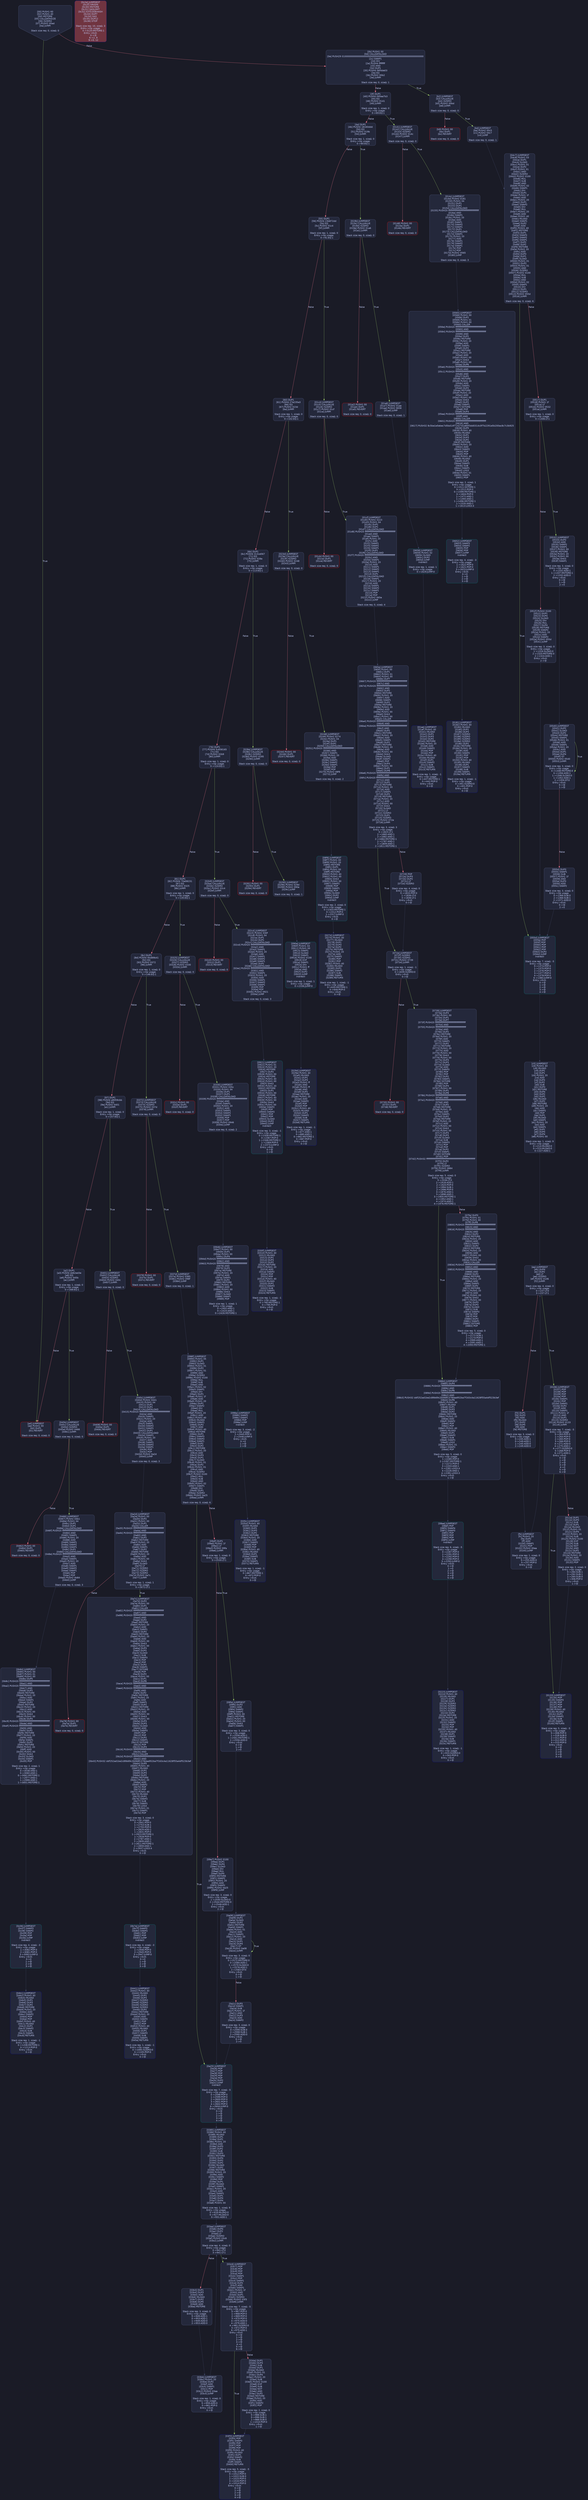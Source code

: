 digraph G {
    node [shape=box, style="filled, rounded", color="#565f89", fontcolor="#c0caf5", fontname="Helvetica", fillcolor="#24283b"];
    edge [color="#414868", fontcolor="#c0caf5", fontname="Helvetica"];
    bgcolor="#1a1b26";
    0 [ label = "[00] PUSH1 60
[02] PUSH1 40
[04] MSTORE
[05] CALLDATASIZE
[06] ISZERO
[07] PUSH2 00ad
[0a] JUMPI

Stack size req: 0, sizeΔ: 0
" shape = invhouse]
    1 [ label = "[0b] PUSH1 00
[0d] CALLDATALOAD
[0e] PUSH29 0100000000000000000000000000000000000000000000000000000000
[2c] SWAP1
[2d] DIV
[2e] PUSH4 ffffffff
[33] AND
[34] DUP1
[35] PUSH4 06fdde03
[3a] EQ
[3b] PUSH2 00b2
[3e] JUMPI

Stack size req: 0, sizeΔ: 1
"]
    2 [ label = "[3f] DUP1
[40] PUSH4 095ea7b3
[45] EQ
[46] PUSH2 0141
[49] JUMPI

Stack size req: 1, sizeΔ: 0
Entry->Op usage:
	0->69:EQ:1
"]
    3 [ label = "[4a] DUP1
[4b] PUSH4 18160ddd
[50] EQ
[51] PUSH2 019b
[54] JUMPI

Stack size req: 1, sizeΔ: 0
Entry->Op usage:
	0->80:EQ:1
"]
    4 [ label = "[55] DUP1
[56] PUSH4 23b872dd
[5b] EQ
[5c] PUSH2 01c4
[5f] JUMPI

Stack size req: 1, sizeΔ: 0
Entry->Op usage:
	0->91:EQ:1
"]
    5 [ label = "[60] DUP1
[61] PUSH4 27e235e3
[66] EQ
[67] PUSH2 023d
[6a] JUMPI

Stack size req: 1, sizeΔ: 0
Entry->Op usage:
	0->102:EQ:1
"]
    6 [ label = "[6b] DUP1
[6c] PUSH4 313ce567
[71] EQ
[72] PUSH2 028a
[75] JUMPI

Stack size req: 1, sizeΔ: 0
Entry->Op usage:
	0->113:EQ:1
"]
    7 [ label = "[76] DUP1
[77] PUSH4 5c658165
[7c] EQ
[7d] PUSH2 02b9
[80] JUMPI

Stack size req: 1, sizeΔ: 0
Entry->Op usage:
	0->124:EQ:1
"]
    8 [ label = "[81] DUP1
[82] PUSH4 70a08231
[87] EQ
[88] PUSH2 0325
[8b] JUMPI

Stack size req: 1, sizeΔ: 0
Entry->Op usage:
	0->135:EQ:1
"]
    9 [ label = "[8c] DUP1
[8d] PUSH4 95d89b41
[92] EQ
[93] PUSH2 0372
[96] JUMPI

Stack size req: 1, sizeΔ: 0
Entry->Op usage:
	0->146:EQ:1
"]
    10 [ label = "[97] DUP1
[98] PUSH4 a9059cbb
[9d] EQ
[9e] PUSH2 0401
[a1] JUMPI

Stack size req: 1, sizeΔ: 0
Entry->Op usage:
	0->157:EQ:1
"]
    11 [ label = "[a2] DUP1
[a3] PUSH4 dd62ed3e
[a8] EQ
[a9] PUSH2 045b
[ac] JUMPI

Stack size req: 1, sizeΔ: 0
Entry->Op usage:
	0->168:EQ:1
"]
    12 [ label = "[ad] JUMPDEST
[ae] PUSH1 00
[b0] DUP1
[b1] REVERT

Stack size req: 0, sizeΔ: 0
" color = "red"]
    13 [ label = "[b2] JUMPDEST
[b3] CALLVALUE
[b4] ISZERO
[b5] PUSH2 00bd
[b8] JUMPI

Stack size req: 0, sizeΔ: 0
"]
    14 [ label = "[b9] PUSH1 00
[bb] DUP1
[bc] REVERT

Stack size req: 0, sizeΔ: 0
" color = "red"]
    15 [ label = "[bd] JUMPDEST
[be] PUSH2 00c5
[c1] PUSH2 04c7
[c4] JUMP

Stack size req: 0, sizeΔ: 1
"]
    16 [ label = "[c5] JUMPDEST
[c6] PUSH1 40
[c8] MLOAD
[c9] DUP1
[ca] DUP1
[cb] PUSH1 20
[cd] ADD
[ce] DUP3
[cf] DUP2
[d0] SUB
[d1] DUP3
[d2] MSTORE
[d3] DUP4
[d4] DUP2
[d5] DUP2
[d6] MLOAD
[d7] DUP2
[d8] MSTORE
[d9] PUSH1 20
[db] ADD
[dc] SWAP2
[dd] POP
[de] DUP1
[df] MLOAD
[e0] SWAP1
[e1] PUSH1 20
[e3] ADD
[e4] SWAP1
[e5] DUP1
[e6] DUP4
[e7] DUP4
[e8] PUSH1 00

Stack size req: 1, sizeΔ: 9
Entry->Op usage:
	0->214:MLOAD:0
	0->223:MLOAD:0
	0->227:ADD:1
"]
    17 [ label = "[ea] JUMPDEST
[eb] DUP4
[ec] DUP2
[ed] LT
[ee] ISZERO
[ef] PUSH2 0106
[f2] JUMPI

Stack size req: 4, sizeΔ: 0
Entry->Op usage:
	0->237:LT:0
	3->237:LT:1
"]
    18 [ label = "[f3] DUP1
[f4] DUP3
[f5] ADD
[f6] MLOAD
[f7] DUP2
[f8] DUP5
[f9] ADD
[fa] MSTORE

Stack size req: 3, sizeΔ: 0
Entry->Op usage:
	0->245:ADD:1
	0->249:ADD:1
	1->245:ADD:0
	2->249:ADD:0
"]
    19 [ label = "[fb] JUMPDEST
[fc] PUSH1 20
[fe] DUP2
[ff] ADD
[0100] SWAP1
[0101] POP
[0102] PUSH2 00ea
[0105] JUMP

Stack size req: 1, sizeΔ: 0
Entry->Op usage:
	0->255:ADD:0
	0->257:POP:0
Entry->Exit:
	0->😵
"]
    20 [ label = "[0106] JUMPDEST
[0107] POP
[0108] POP
[0109] POP
[010a] POP
[010b] SWAP1
[010c] POP
[010d] SWAP1
[010e] DUP2
[010f] ADD
[0110] SWAP1
[0111] PUSH1 1f
[0113] AND
[0114] DUP1
[0115] ISZERO
[0116] PUSH2 0133
[0119] JUMPI

Stack size req: 7, sizeΔ: -5
Entry->Op usage:
	0->263:POP:0
	1->264:POP:0
	2->265:POP:0
	3->266:POP:0
	4->271:ADD:0
	4->275:AND:1
	4->277:ISZERO:0
	5->268:POP:0
	6->271:ADD:1
Entry->Exit:
	0->😵
	1->😵
	2->😵
	3->😵
	4->0
	5->😵
	6->😵
"]
    21 [ label = "[011a] DUP1
[011b] DUP3
[011c] SUB
[011d] DUP1
[011e] MLOAD
[011f] PUSH1 01
[0121] DUP4
[0122] PUSH1 20
[0124] SUB
[0125] PUSH2 0100
[0128] EXP
[0129] SUB
[012a] NOT
[012b] AND
[012c] DUP2
[012d] MSTORE
[012e] PUSH1 20
[0130] ADD
[0131] SWAP2
[0132] POP

Stack size req: 2, sizeΔ: 0
Entry->Op usage:
	0->284:SUB:1
	0->292:SUB:1
	1->284:SUB:0
	1->306:POP:0
Entry->Exit:
	1->😵
"]
    22 [ label = "[0133] JUMPDEST
[0134] POP
[0135] SWAP3
[0136] POP
[0137] POP
[0138] POP
[0139] PUSH1 40
[013b] MLOAD
[013c] DUP1
[013d] SWAP2
[013e] SUB
[013f] SWAP1
[0140] RETURN

Stack size req: 5, sizeΔ: -5
Entry->Op usage:
	0->308:POP:0
	1->318:SUB:0
	2->311:POP:0
	3->312:POP:0
	4->310:POP:0
Entry->Exit:
	0->😵
	1->😵
	2->😵
	3->😵
	4->😵
" color = "darkblue"]
    23 [ label = "[0141] JUMPDEST
[0142] CALLVALUE
[0143] ISZERO
[0144] PUSH2 014c
[0147] JUMPI

Stack size req: 0, sizeΔ: 0
"]
    24 [ label = "[0148] PUSH1 00
[014a] DUP1
[014b] REVERT

Stack size req: 0, sizeΔ: 0
" color = "red"]
    25 [ label = "[014c] JUMPDEST
[014d] PUSH2 0181
[0150] PUSH1 04
[0152] DUP1
[0153] DUP1
[0154] CALLDATALOAD
[0155] PUSH20 ffffffffffffffffffffffffffffffffffffffff
[016a] AND
[016b] SWAP1
[016c] PUSH1 20
[016e] ADD
[016f] SWAP1
[0170] SWAP2
[0171] SWAP1
[0172] DUP1
[0173] CALLDATALOAD
[0174] SWAP1
[0175] PUSH1 20
[0177] ADD
[0178] SWAP1
[0179] SWAP2
[017a] SWAP1
[017b] POP
[017c] POP
[017d] PUSH2 0565
[0180] JUMP

Stack size req: 0, sizeΔ: 3
"]
    26 [ label = "[0181] JUMPDEST
[0182] PUSH1 40
[0184] MLOAD
[0185] DUP1
[0186] DUP3
[0187] ISZERO
[0188] ISZERO
[0189] ISZERO
[018a] ISZERO
[018b] DUP2
[018c] MSTORE
[018d] PUSH1 20
[018f] ADD
[0190] SWAP2
[0191] POP
[0192] POP
[0193] PUSH1 40
[0195] MLOAD
[0196] DUP1
[0197] SWAP2
[0198] SUB
[0199] SWAP1
[019a] RETURN

Stack size req: 1, sizeΔ: -1
Entry->Op usage:
	0->391:ISZERO:0
	0->401:POP:0
Entry->Exit:
	0->😵
" color = "darkblue"]
    27 [ label = "[019b] JUMPDEST
[019c] CALLVALUE
[019d] ISZERO
[019e] PUSH2 01a6
[01a1] JUMPI

Stack size req: 0, sizeΔ: 0
"]
    28 [ label = "[01a2] PUSH1 00
[01a4] DUP1
[01a5] REVERT

Stack size req: 0, sizeΔ: 0
" color = "red"]
    29 [ label = "[01a6] JUMPDEST
[01a7] PUSH2 01ae
[01aa] PUSH2 0658
[01ad] JUMP

Stack size req: 0, sizeΔ: 1
"]
    30 [ label = "[01ae] JUMPDEST
[01af] PUSH1 40
[01b1] MLOAD
[01b2] DUP1
[01b3] DUP3
[01b4] DUP2
[01b5] MSTORE
[01b6] PUSH1 20
[01b8] ADD
[01b9] SWAP2
[01ba] POP
[01bb] POP
[01bc] PUSH1 40
[01be] MLOAD
[01bf] DUP1
[01c0] SWAP2
[01c1] SUB
[01c2] SWAP1
[01c3] RETURN

Stack size req: 1, sizeΔ: -1
Entry->Op usage:
	0->437:MSTORE:1
	0->442:POP:0
Entry->Exit:
	0->😵
" color = "darkblue"]
    31 [ label = "[01c4] JUMPDEST
[01c5] CALLVALUE
[01c6] ISZERO
[01c7] PUSH2 01cf
[01ca] JUMPI

Stack size req: 0, sizeΔ: 0
"]
    32 [ label = "[01cb] PUSH1 00
[01cd] DUP1
[01ce] REVERT

Stack size req: 0, sizeΔ: 0
" color = "red"]
    33 [ label = "[01cf] JUMPDEST
[01d0] PUSH2 0223
[01d3] PUSH1 04
[01d5] DUP1
[01d6] DUP1
[01d7] CALLDATALOAD
[01d8] PUSH20 ffffffffffffffffffffffffffffffffffffffff
[01ed] AND
[01ee] SWAP1
[01ef] PUSH1 20
[01f1] ADD
[01f2] SWAP1
[01f3] SWAP2
[01f4] SWAP1
[01f5] DUP1
[01f6] CALLDATALOAD
[01f7] PUSH20 ffffffffffffffffffffffffffffffffffffffff
[020c] AND
[020d] SWAP1
[020e] PUSH1 20
[0210] ADD
[0211] SWAP1
[0212] SWAP2
[0213] SWAP1
[0214] DUP1
[0215] CALLDATALOAD
[0216] SWAP1
[0217] PUSH1 20
[0219] ADD
[021a] SWAP1
[021b] SWAP2
[021c] SWAP1
[021d] POP
[021e] POP
[021f] PUSH2 065e
[0222] JUMP

Stack size req: 0, sizeΔ: 4
"]
    34 [ label = "[0223] JUMPDEST
[0224] PUSH1 40
[0226] MLOAD
[0227] DUP1
[0228] DUP3
[0229] ISZERO
[022a] ISZERO
[022b] ISZERO
[022c] ISZERO
[022d] DUP2
[022e] MSTORE
[022f] PUSH1 20
[0231] ADD
[0232] SWAP2
[0233] POP
[0234] POP
[0235] PUSH1 40
[0237] MLOAD
[0238] DUP1
[0239] SWAP2
[023a] SUB
[023b] SWAP1
[023c] RETURN

Stack size req: 1, sizeΔ: -1
Entry->Op usage:
	0->553:ISZERO:0
	0->563:POP:0
Entry->Exit:
	0->😵
" color = "darkblue"]
    35 [ label = "[023d] JUMPDEST
[023e] CALLVALUE
[023f] ISZERO
[0240] PUSH2 0248
[0243] JUMPI

Stack size req: 0, sizeΔ: 0
"]
    36 [ label = "[0244] PUSH1 00
[0246] DUP1
[0247] REVERT

Stack size req: 0, sizeΔ: 0
" color = "red"]
    37 [ label = "[0248] JUMPDEST
[0249] PUSH2 0274
[024c] PUSH1 04
[024e] DUP1
[024f] DUP1
[0250] CALLDATALOAD
[0251] PUSH20 ffffffffffffffffffffffffffffffffffffffff
[0266] AND
[0267] SWAP1
[0268] PUSH1 20
[026a] ADD
[026b] SWAP1
[026c] SWAP2
[026d] SWAP1
[026e] POP
[026f] POP
[0270] PUSH2 08f6
[0273] JUMP

Stack size req: 0, sizeΔ: 2
"]
    38 [ label = "[0274] JUMPDEST
[0275] PUSH1 40
[0277] MLOAD
[0278] DUP1
[0279] DUP3
[027a] DUP2
[027b] MSTORE
[027c] PUSH1 20
[027e] ADD
[027f] SWAP2
[0280] POP
[0281] POP
[0282] PUSH1 40
[0284] MLOAD
[0285] DUP1
[0286] SWAP2
[0287] SUB
[0288] SWAP1
[0289] RETURN

Stack size req: 1, sizeΔ: -1
Entry->Op usage:
	0->635:MSTORE:1
	0->640:POP:0
Entry->Exit:
	0->😵
" color = "darkblue"]
    39 [ label = "[028a] JUMPDEST
[028b] CALLVALUE
[028c] ISZERO
[028d] PUSH2 0295
[0290] JUMPI

Stack size req: 0, sizeΔ: 0
"]
    40 [ label = "[0291] PUSH1 00
[0293] DUP1
[0294] REVERT

Stack size req: 0, sizeΔ: 0
" color = "red"]
    41 [ label = "[0295] JUMPDEST
[0296] PUSH2 029d
[0299] PUSH2 090e
[029c] JUMP

Stack size req: 0, sizeΔ: 1
"]
    42 [ label = "[029d] JUMPDEST
[029e] PUSH1 40
[02a0] MLOAD
[02a1] DUP1
[02a2] DUP3
[02a3] PUSH1 ff
[02a5] AND
[02a6] PUSH1 ff
[02a8] AND
[02a9] DUP2
[02aa] MSTORE
[02ab] PUSH1 20
[02ad] ADD
[02ae] SWAP2
[02af] POP
[02b0] POP
[02b1] PUSH1 40
[02b3] MLOAD
[02b4] DUP1
[02b5] SWAP2
[02b6] SUB
[02b7] SWAP1
[02b8] RETURN

Stack size req: 1, sizeΔ: -1
Entry->Op usage:
	0->677:AND:1
	0->680:AND:1
	0->682:MSTORE:1
	0->687:POP:0
Entry->Exit:
	0->😵
" color = "darkblue"]
    43 [ label = "[02b9] JUMPDEST
[02ba] CALLVALUE
[02bb] ISZERO
[02bc] PUSH2 02c4
[02bf] JUMPI

Stack size req: 0, sizeΔ: 0
"]
    44 [ label = "[02c0] PUSH1 00
[02c2] DUP1
[02c3] REVERT

Stack size req: 0, sizeΔ: 0
" color = "red"]
    45 [ label = "[02c4] JUMPDEST
[02c5] PUSH2 030f
[02c8] PUSH1 04
[02ca] DUP1
[02cb] DUP1
[02cc] CALLDATALOAD
[02cd] PUSH20 ffffffffffffffffffffffffffffffffffffffff
[02e2] AND
[02e3] SWAP1
[02e4] PUSH1 20
[02e6] ADD
[02e7] SWAP1
[02e8] SWAP2
[02e9] SWAP1
[02ea] DUP1
[02eb] CALLDATALOAD
[02ec] PUSH20 ffffffffffffffffffffffffffffffffffffffff
[0301] AND
[0302] SWAP1
[0303] PUSH1 20
[0305] ADD
[0306] SWAP1
[0307] SWAP2
[0308] SWAP1
[0309] POP
[030a] POP
[030b] PUSH2 0921
[030e] JUMP

Stack size req: 0, sizeΔ: 3
"]
    46 [ label = "[030f] JUMPDEST
[0310] PUSH1 40
[0312] MLOAD
[0313] DUP1
[0314] DUP3
[0315] DUP2
[0316] MSTORE
[0317] PUSH1 20
[0319] ADD
[031a] SWAP2
[031b] POP
[031c] POP
[031d] PUSH1 40
[031f] MLOAD
[0320] DUP1
[0321] SWAP2
[0322] SUB
[0323] SWAP1
[0324] RETURN

Stack size req: 1, sizeΔ: -1
Entry->Op usage:
	0->790:MSTORE:1
	0->795:POP:0
Entry->Exit:
	0->😵
" color = "darkblue"]
    47 [ label = "[0325] JUMPDEST
[0326] CALLVALUE
[0327] ISZERO
[0328] PUSH2 0330
[032b] JUMPI

Stack size req: 0, sizeΔ: 0
"]
    48 [ label = "[032c] PUSH1 00
[032e] DUP1
[032f] REVERT

Stack size req: 0, sizeΔ: 0
" color = "red"]
    49 [ label = "[0330] JUMPDEST
[0331] PUSH2 035c
[0334] PUSH1 04
[0336] DUP1
[0337] DUP1
[0338] CALLDATALOAD
[0339] PUSH20 ffffffffffffffffffffffffffffffffffffffff
[034e] AND
[034f] SWAP1
[0350] PUSH1 20
[0352] ADD
[0353] SWAP1
[0354] SWAP2
[0355] SWAP1
[0356] POP
[0357] POP
[0358] PUSH2 0946
[035b] JUMP

Stack size req: 0, sizeΔ: 2
"]
    50 [ label = "[035c] JUMPDEST
[035d] PUSH1 40
[035f] MLOAD
[0360] DUP1
[0361] DUP3
[0362] DUP2
[0363] MSTORE
[0364] PUSH1 20
[0366] ADD
[0367] SWAP2
[0368] POP
[0369] POP
[036a] PUSH1 40
[036c] MLOAD
[036d] DUP1
[036e] SWAP2
[036f] SUB
[0370] SWAP1
[0371] RETURN

Stack size req: 1, sizeΔ: -1
Entry->Op usage:
	0->867:MSTORE:1
	0->872:POP:0
Entry->Exit:
	0->😵
" color = "darkblue"]
    51 [ label = "[0372] JUMPDEST
[0373] CALLVALUE
[0374] ISZERO
[0375] PUSH2 037d
[0378] JUMPI

Stack size req: 0, sizeΔ: 0
"]
    52 [ label = "[0379] PUSH1 00
[037b] DUP1
[037c] REVERT

Stack size req: 0, sizeΔ: 0
" color = "red"]
    53 [ label = "[037d] JUMPDEST
[037e] PUSH2 0385
[0381] PUSH2 098f
[0384] JUMP

Stack size req: 0, sizeΔ: 1
"]
    54 [ label = "[0385] JUMPDEST
[0386] PUSH1 40
[0388] MLOAD
[0389] DUP1
[038a] DUP1
[038b] PUSH1 20
[038d] ADD
[038e] DUP3
[038f] DUP2
[0390] SUB
[0391] DUP3
[0392] MSTORE
[0393] DUP4
[0394] DUP2
[0395] DUP2
[0396] MLOAD
[0397] DUP2
[0398] MSTORE
[0399] PUSH1 20
[039b] ADD
[039c] SWAP2
[039d] POP
[039e] DUP1
[039f] MLOAD
[03a0] SWAP1
[03a1] PUSH1 20
[03a3] ADD
[03a4] SWAP1
[03a5] DUP1
[03a6] DUP4
[03a7] DUP4
[03a8] PUSH1 00

Stack size req: 1, sizeΔ: 9
Entry->Op usage:
	0->918:MLOAD:0
	0->927:MLOAD:0
	0->931:ADD:1
"]
    55 [ label = "[03aa] JUMPDEST
[03ab] DUP4
[03ac] DUP2
[03ad] LT
[03ae] ISZERO
[03af] PUSH2 03c6
[03b2] JUMPI

Stack size req: 4, sizeΔ: 0
Entry->Op usage:
	0->941:LT:0
	3->941:LT:1
"]
    56 [ label = "[03b3] DUP1
[03b4] DUP3
[03b5] ADD
[03b6] MLOAD
[03b7] DUP2
[03b8] DUP5
[03b9] ADD
[03ba] MSTORE

Stack size req: 3, sizeΔ: 0
Entry->Op usage:
	0->949:ADD:1
	0->953:ADD:1
	1->949:ADD:0
	2->953:ADD:0
"]
    57 [ label = "[03bb] JUMPDEST
[03bc] PUSH1 20
[03be] DUP2
[03bf] ADD
[03c0] SWAP1
[03c1] POP
[03c2] PUSH2 03aa
[03c5] JUMP

Stack size req: 1, sizeΔ: 0
Entry->Op usage:
	0->959:ADD:0
	0->961:POP:0
Entry->Exit:
	0->😵
"]
    58 [ label = "[03c6] JUMPDEST
[03c7] POP
[03c8] POP
[03c9] POP
[03ca] POP
[03cb] SWAP1
[03cc] POP
[03cd] SWAP1
[03ce] DUP2
[03cf] ADD
[03d0] SWAP1
[03d1] PUSH1 1f
[03d3] AND
[03d4] DUP1
[03d5] ISZERO
[03d6] PUSH2 03f3
[03d9] JUMPI

Stack size req: 7, sizeΔ: -5
Entry->Op usage:
	0->967:POP:0
	1->968:POP:0
	2->969:POP:0
	3->970:POP:0
	4->975:ADD:0
	4->979:AND:1
	4->981:ISZERO:0
	5->972:POP:0
	6->975:ADD:1
Entry->Exit:
	0->😵
	1->😵
	2->😵
	3->😵
	4->0
	5->😵
	6->😵
"]
    59 [ label = "[03da] DUP1
[03db] DUP3
[03dc] SUB
[03dd] DUP1
[03de] MLOAD
[03df] PUSH1 01
[03e1] DUP4
[03e2] PUSH1 20
[03e4] SUB
[03e5] PUSH2 0100
[03e8] EXP
[03e9] SUB
[03ea] NOT
[03eb] AND
[03ec] DUP2
[03ed] MSTORE
[03ee] PUSH1 20
[03f0] ADD
[03f1] SWAP2
[03f2] POP

Stack size req: 2, sizeΔ: 0
Entry->Op usage:
	0->988:SUB:1
	0->996:SUB:1
	1->988:SUB:0
	1->1010:POP:0
Entry->Exit:
	1->😵
"]
    60 [ label = "[03f3] JUMPDEST
[03f4] POP
[03f5] SWAP3
[03f6] POP
[03f7] POP
[03f8] POP
[03f9] PUSH1 40
[03fb] MLOAD
[03fc] DUP1
[03fd] SWAP2
[03fe] SUB
[03ff] SWAP1
[0400] RETURN

Stack size req: 5, sizeΔ: -5
Entry->Op usage:
	0->1012:POP:0
	1->1022:SUB:0
	2->1015:POP:0
	3->1016:POP:0
	4->1014:POP:0
Entry->Exit:
	0->😵
	1->😵
	2->😵
	3->😵
	4->😵
" color = "darkblue"]
    61 [ label = "[0401] JUMPDEST
[0402] CALLVALUE
[0403] ISZERO
[0404] PUSH2 040c
[0407] JUMPI

Stack size req: 0, sizeΔ: 0
"]
    62 [ label = "[0408] PUSH1 00
[040a] DUP1
[040b] REVERT

Stack size req: 0, sizeΔ: 0
" color = "red"]
    63 [ label = "[040c] JUMPDEST
[040d] PUSH2 0441
[0410] PUSH1 04
[0412] DUP1
[0413] DUP1
[0414] CALLDATALOAD
[0415] PUSH20 ffffffffffffffffffffffffffffffffffffffff
[042a] AND
[042b] SWAP1
[042c] PUSH1 20
[042e] ADD
[042f] SWAP1
[0430] SWAP2
[0431] SWAP1
[0432] DUP1
[0433] CALLDATALOAD
[0434] SWAP1
[0435] PUSH1 20
[0437] ADD
[0438] SWAP1
[0439] SWAP2
[043a] SWAP1
[043b] POP
[043c] POP
[043d] PUSH2 0a2d
[0440] JUMP

Stack size req: 0, sizeΔ: 3
"]
    64 [ label = "[0441] JUMPDEST
[0442] PUSH1 40
[0444] MLOAD
[0445] DUP1
[0446] DUP3
[0447] ISZERO
[0448] ISZERO
[0449] ISZERO
[044a] ISZERO
[044b] DUP2
[044c] MSTORE
[044d] PUSH1 20
[044f] ADD
[0450] SWAP2
[0451] POP
[0452] POP
[0453] PUSH1 40
[0455] MLOAD
[0456] DUP1
[0457] SWAP2
[0458] SUB
[0459] SWAP1
[045a] RETURN

Stack size req: 1, sizeΔ: -1
Entry->Op usage:
	0->1095:ISZERO:0
	0->1105:POP:0
Entry->Exit:
	0->😵
" color = "darkblue"]
    65 [ label = "[045b] JUMPDEST
[045c] CALLVALUE
[045d] ISZERO
[045e] PUSH2 0466
[0461] JUMPI

Stack size req: 0, sizeΔ: 0
"]
    66 [ label = "[0462] PUSH1 00
[0464] DUP1
[0465] REVERT

Stack size req: 0, sizeΔ: 0
" color = "red"]
    67 [ label = "[0466] JUMPDEST
[0467] PUSH2 04b1
[046a] PUSH1 04
[046c] DUP1
[046d] DUP1
[046e] CALLDATALOAD
[046f] PUSH20 ffffffffffffffffffffffffffffffffffffffff
[0484] AND
[0485] SWAP1
[0486] PUSH1 20
[0488] ADD
[0489] SWAP1
[048a] SWAP2
[048b] SWAP1
[048c] DUP1
[048d] CALLDATALOAD
[048e] PUSH20 ffffffffffffffffffffffffffffffffffffffff
[04a3] AND
[04a4] SWAP1
[04a5] PUSH1 20
[04a7] ADD
[04a8] SWAP1
[04a9] SWAP2
[04aa] SWAP1
[04ab] POP
[04ac] POP
[04ad] PUSH2 0b84
[04b0] JUMP

Stack size req: 0, sizeΔ: 3
"]
    68 [ label = "[04b1] JUMPDEST
[04b2] PUSH1 40
[04b4] MLOAD
[04b5] DUP1
[04b6] DUP3
[04b7] DUP2
[04b8] MSTORE
[04b9] PUSH1 20
[04bb] ADD
[04bc] SWAP2
[04bd] POP
[04be] POP
[04bf] PUSH1 40
[04c1] MLOAD
[04c2] DUP1
[04c3] SWAP2
[04c4] SUB
[04c5] SWAP1
[04c6] RETURN

Stack size req: 1, sizeΔ: -1
Entry->Op usage:
	0->1208:MSTORE:1
	0->1213:POP:0
Entry->Exit:
	0->😵
" color = "darkblue"]
    69 [ label = "[04c7] JUMPDEST
[04c8] PUSH1 03
[04ca] DUP1
[04cb] SLOAD
[04cc] PUSH1 01
[04ce] DUP2
[04cf] PUSH1 01
[04d1] AND
[04d2] ISZERO
[04d3] PUSH2 0100
[04d6] MUL
[04d7] SUB
[04d8] AND
[04d9] PUSH1 02
[04db] SWAP1
[04dc] DIV
[04dd] DUP1
[04de] PUSH1 1f
[04e0] ADD
[04e1] PUSH1 20
[04e3] DUP1
[04e4] SWAP2
[04e5] DIV
[04e6] MUL
[04e7] PUSH1 20
[04e9] ADD
[04ea] PUSH1 40
[04ec] MLOAD
[04ed] SWAP1
[04ee] DUP2
[04ef] ADD
[04f0] PUSH1 40
[04f2] MSTORE
[04f3] DUP1
[04f4] SWAP3
[04f5] SWAP2
[04f6] SWAP1
[04f7] DUP2
[04f8] DUP2
[04f9] MSTORE
[04fa] PUSH1 20
[04fc] ADD
[04fd] DUP3
[04fe] DUP1
[04ff] SLOAD
[0500] PUSH1 01
[0502] DUP2
[0503] PUSH1 01
[0505] AND
[0506] ISZERO
[0507] PUSH2 0100
[050a] MUL
[050b] SUB
[050c] AND
[050d] PUSH1 02
[050f] SWAP1
[0510] DIV
[0511] DUP1
[0512] ISZERO
[0513] PUSH2 055d
[0516] JUMPI

Stack size req: 0, sizeΔ: 6
"]
    70 [ label = "[0517] DUP1
[0518] PUSH1 1f
[051a] LT
[051b] PUSH2 0532
[051e] JUMPI

Stack size req: 1, sizeΔ: 0
Entry->Op usage:
	0->1306:LT:1
"]
    71 [ label = "[051f] PUSH2 0100
[0522] DUP1
[0523] DUP4
[0524] SLOAD
[0525] DIV
[0526] MUL
[0527] DUP4
[0528] MSTORE
[0529] SWAP2
[052a] PUSH1 20
[052c] ADD
[052d] SWAP2
[052e] PUSH2 055d
[0531] JUMP

Stack size req: 3, sizeΔ: 0
Entry->Op usage:
	1->1316:SLOAD:0
	2->1320:MSTORE:0
	2->1324:ADD:1
Entry->Exit:
	2->😵
"]
    72 [ label = "[0532] JUMPDEST
[0533] DUP3
[0534] ADD
[0535] SWAP2
[0536] SWAP1
[0537] PUSH1 00
[0539] MSTORE
[053a] PUSH1 20
[053c] PUSH1 00
[053e] SHA3
[053f] SWAP1

Stack size req: 3, sizeΔ: 0
Entry->Op usage:
	0->1332:ADD:1
	1->1337:MSTORE:1
	2->1332:ADD:0
Entry->Exit:
	0->😵
	1->😵
	2->0
"]
    73 [ label = "[0540] JUMPDEST
[0541] DUP2
[0542] SLOAD
[0543] DUP2
[0544] MSTORE
[0545] SWAP1
[0546] PUSH1 01
[0548] ADD
[0549] SWAP1
[054a] PUSH1 20
[054c] ADD
[054d] DUP1
[054e] DUP4
[054f] GT
[0550] PUSH2 0540
[0553] JUMPI

Stack size req: 3, sizeΔ: 0
Entry->Op usage:
	0->1348:MSTORE:0
	0->1356:ADD:1
	1->1346:SLOAD:0
	1->1352:ADD:1
	2->1359:GT:0
Entry->Exit:
	0->😵
	1->😵
"]
    74 [ label = "[0554] DUP3
[0555] SWAP1
[0556] SUB
[0557] PUSH1 1f
[0559] AND
[055a] DUP3
[055b] ADD
[055c] SWAP2

Stack size req: 3, sizeΔ: 0
Entry->Op usage:
	0->1366:SUB:0
	2->1366:SUB:1
	2->1371:ADD:0
Entry->Exit:
	0->😵
	2->0
"]
    75 [ label = "[055d] JUMPDEST
[055e] POP
[055f] POP
[0560] POP
[0561] POP
[0562] POP
[0563] DUP2
[0564] JUMP
Indirect!

Stack size req: 7, sizeΔ: -5
Entry->Op usage:
	0->1374:POP:0
	1->1375:POP:0
	2->1376:POP:0
	3->1377:POP:0
	4->1378:POP:0
	6->1380:JUMP:0
Entry->Exit:
	0->😵
	1->😵
	2->😵
	3->😵
	4->😵
" color = "teal"]
    76 [ label = "[0565] JUMPDEST
[0566] PUSH1 00
[0568] DUP2
[0569] PUSH1 01
[056b] PUSH1 00
[056d] CALLER
[056e] PUSH20 ffffffffffffffffffffffffffffffffffffffff
[0583] AND
[0584] PUSH20 ffffffffffffffffffffffffffffffffffffffff
[0599] AND
[059a] DUP2
[059b] MSTORE
[059c] PUSH1 20
[059e] ADD
[059f] SWAP1
[05a0] DUP2
[05a1] MSTORE
[05a2] PUSH1 20
[05a4] ADD
[05a5] PUSH1 00
[05a7] SHA3
[05a8] PUSH1 00
[05aa] DUP6
[05ab] PUSH20 ffffffffffffffffffffffffffffffffffffffff
[05c0] AND
[05c1] PUSH20 ffffffffffffffffffffffffffffffffffffffff
[05d6] AND
[05d7] DUP2
[05d8] MSTORE
[05d9] PUSH1 20
[05db] ADD
[05dc] SWAP1
[05dd] DUP2
[05de] MSTORE
[05df] PUSH1 20
[05e1] ADD
[05e2] PUSH1 00
[05e4] SHA3
[05e5] DUP2
[05e6] SWAP1
[05e7] SSTORE
[05e8] POP
[05e9] DUP3
[05ea] PUSH20 ffffffffffffffffffffffffffffffffffffffff
[05ff] AND
[0600] CALLER
[0601] PUSH20 ffffffffffffffffffffffffffffffffffffffff
[0616] AND
[0617] PUSH32 8c5be1e5ebec7d5bd14f71427d1e84f3dd0314c0f7b2291e5b200ac8c7c3b925
[0638] DUP5
[0639] PUSH1 40
[063b] MLOAD
[063c] DUP1
[063d] DUP3
[063e] DUP2
[063f] MSTORE
[0640] PUSH1 20
[0642] ADD
[0643] SWAP2
[0644] POP
[0645] POP
[0646] PUSH1 40
[0648] MLOAD
[0649] DUP1
[064a] SWAP2
[064b] SUB
[064c] SWAP1
[064d] LOG3
[064e] PUSH1 01
[0650] SWAP1
[0651] POP

Stack size req: 2, sizeΔ: 1
Entry->Op usage:
	0->1511:SSTORE:1
	0->1512:POP:0
	0->1599:MSTORE:1
	0->1604:POP:0
	1->1472:AND:1
	1->1494:AND:1
	1->1496:MSTORE:1
	1->1535:AND:1
	1->1613:LOG3:4
"]
    77 [ label = "[0652] JUMPDEST
[0653] SWAP3
[0654] SWAP2
[0655] POP
[0656] POP
[0657] JUMP
Indirect!

Stack size req: 4, sizeΔ: -3
Entry->Op usage:
	1->1622:POP:0
	2->1621:POP:0
	3->1623:JUMP:0
Entry->Exit:
	0->0
	1->😵
	2->😵
	3->😵
" color = "teal"]
    78 [ label = "[0658] JUMPDEST
[0659] PUSH1 02
[065b] SLOAD
[065c] DUP2
[065d] JUMP
Indirect!

Stack size req: 1, sizeΔ: 1
Entry->Op usage:
	0->1629:JUMP:0
" color = "teal"]
    79 [ label = "[065e] JUMPDEST
[065f] PUSH1 00
[0661] DUP1
[0662] PUSH1 01
[0664] PUSH1 00
[0666] DUP7
[0667] PUSH20 ffffffffffffffffffffffffffffffffffffffff
[067c] AND
[067d] PUSH20 ffffffffffffffffffffffffffffffffffffffff
[0692] AND
[0693] DUP2
[0694] MSTORE
[0695] PUSH1 20
[0697] ADD
[0698] SWAP1
[0699] DUP2
[069a] MSTORE
[069b] PUSH1 20
[069d] ADD
[069e] PUSH1 00
[06a0] SHA3
[06a1] PUSH1 00
[06a3] CALLER
[06a4] PUSH20 ffffffffffffffffffffffffffffffffffffffff
[06b9] AND
[06ba] PUSH20 ffffffffffffffffffffffffffffffffffffffff
[06cf] AND
[06d0] DUP2
[06d1] MSTORE
[06d2] PUSH1 20
[06d4] ADD
[06d5] SWAP1
[06d6] DUP2
[06d7] MSTORE
[06d8] PUSH1 20
[06da] ADD
[06db] PUSH1 00
[06dd] SHA3
[06de] SLOAD
[06df] SWAP1
[06e0] POP
[06e1] DUP3
[06e2] PUSH1 00
[06e4] DUP1
[06e5] DUP8
[06e6] PUSH20 ffffffffffffffffffffffffffffffffffffffff
[06fb] AND
[06fc] PUSH20 ffffffffffffffffffffffffffffffffffffffff
[0711] AND
[0712] DUP2
[0713] MSTORE
[0714] PUSH1 20
[0716] ADD
[0717] SWAP1
[0718] DUP2
[0719] MSTORE
[071a] PUSH1 20
[071c] ADD
[071d] PUSH1 00
[071f] SHA3
[0720] SLOAD
[0721] LT
[0722] ISZERO
[0723] DUP1
[0724] ISZERO
[0725] PUSH2 072e
[0728] JUMPI

Stack size req: 3, sizeΔ: 3
Entry->Op usage:
	0->1825:LT:1
	2->1660:AND:1
	2->1682:AND:1
	2->1684:MSTORE:1
	2->1787:AND:1
	2->1809:AND:1
	2->1811:MSTORE:1
"]
    80 [ label = "[0729] POP
[072a] DUP3
[072b] DUP2
[072c] LT
[072d] ISZERO

Stack size req: 4, sizeΔ: 0
Entry->Op usage:
	0->1833:POP:0
	1->1836:LT:0
	3->1836:LT:1
Entry->Exit:
	0->😵
"]
    81 [ label = "[072e] JUMPDEST
[072f] ISZERO
[0730] ISZERO
[0731] PUSH2 0739
[0734] JUMPI

Stack size req: 1, sizeΔ: -1
Entry->Op usage:
	0->1839:ISZERO:0
Entry->Exit:
	0->😵
"]
    82 [ label = "[0735] PUSH1 00
[0737] DUP1
[0738] REVERT

Stack size req: 0, sizeΔ: 0
" color = "red"]
    83 [ label = "[0739] JUMPDEST
[073a] DUP3
[073b] PUSH1 00
[073d] DUP1
[073e] DUP7
[073f] PUSH20 ffffffffffffffffffffffffffffffffffffffff
[0754] AND
[0755] PUSH20 ffffffffffffffffffffffffffffffffffffffff
[076a] AND
[076b] DUP2
[076c] MSTORE
[076d] PUSH1 20
[076f] ADD
[0770] SWAP1
[0771] DUP2
[0772] MSTORE
[0773] PUSH1 20
[0775] ADD
[0776] PUSH1 00
[0778] SHA3
[0779] PUSH1 00
[077b] DUP3
[077c] DUP3
[077d] SLOAD
[077e] ADD
[077f] SWAP3
[0780] POP
[0781] POP
[0782] DUP2
[0783] SWAP1
[0784] SSTORE
[0785] POP
[0786] DUP3
[0787] PUSH1 00
[0789] DUP1
[078a] DUP8
[078b] PUSH20 ffffffffffffffffffffffffffffffffffffffff
[07a0] AND
[07a1] PUSH20 ffffffffffffffffffffffffffffffffffffffff
[07b6] AND
[07b7] DUP2
[07b8] MSTORE
[07b9] PUSH1 20
[07bb] ADD
[07bc] SWAP1
[07bd] DUP2
[07be] MSTORE
[07bf] PUSH1 20
[07c1] ADD
[07c2] PUSH1 00
[07c4] SHA3
[07c5] PUSH1 00
[07c7] DUP3
[07c8] DUP3
[07c9] SLOAD
[07ca] SUB
[07cb] SWAP3
[07cc] POP
[07cd] POP
[07ce] DUP2
[07cf] SWAP1
[07d0] SSTORE
[07d1] POP
[07d2] PUSH32 ffffffffffffffffffffffffffffffffffffffffffffffffffffffffffffffff
[07f3] DUP2
[07f4] LT
[07f5] ISZERO
[07f6] PUSH2 0884
[07f9] JUMPI

Stack size req: 5, sizeΔ: 0
Entry->Op usage:
	0->2036:LT:0
	2->1918:ADD:1
	2->1920:POP:0
	2->1994:SUB:1
	2->1996:POP:0
	3->1876:AND:1
	3->1898:AND:1
	3->1900:MSTORE:1
	4->1952:AND:1
	4->1974:AND:1
	4->1976:MSTORE:1
"]
    84 [ label = "[07fa] DUP3
[07fb] PUSH1 01
[07fd] PUSH1 00
[07ff] DUP8
[0800] PUSH20 ffffffffffffffffffffffffffffffffffffffff
[0815] AND
[0816] PUSH20 ffffffffffffffffffffffffffffffffffffffff
[082b] AND
[082c] DUP2
[082d] MSTORE
[082e] PUSH1 20
[0830] ADD
[0831] SWAP1
[0832] DUP2
[0833] MSTORE
[0834] PUSH1 20
[0836] ADD
[0837] PUSH1 00
[0839] SHA3
[083a] PUSH1 00
[083c] CALLER
[083d] PUSH20 ffffffffffffffffffffffffffffffffffffffff
[0852] AND
[0853] PUSH20 ffffffffffffffffffffffffffffffffffffffff
[0868] AND
[0869] DUP2
[086a] MSTORE
[086b] PUSH1 20
[086d] ADD
[086e] SWAP1
[086f] DUP2
[0870] MSTORE
[0871] PUSH1 20
[0873] ADD
[0874] PUSH1 00
[0876] SHA3
[0877] PUSH1 00
[0879] DUP3
[087a] DUP3
[087b] SLOAD
[087c] SUB
[087d] SWAP3
[087e] POP
[087f] POP
[0880] DUP2
[0881] SWAP1
[0882] SSTORE
[0883] POP

Stack size req: 5, sizeΔ: 0
Entry->Op usage:
	2->2172:SUB:1
	2->2174:POP:0
	4->2069:AND:1
	4->2091:AND:1
	4->2093:MSTORE:1
"]
    85 [ label = "[0884] JUMPDEST
[0885] DUP4
[0886] PUSH20 ffffffffffffffffffffffffffffffffffffffff
[089b] AND
[089c] DUP6
[089d] PUSH20 ffffffffffffffffffffffffffffffffffffffff
[08b2] AND
[08b3] PUSH32 ddf252ad1be2c89b69c2b068fc378daa952ba7f163c4a11628f55a4df523b3ef
[08d4] DUP6
[08d5] PUSH1 40
[08d7] MLOAD
[08d8] DUP1
[08d9] DUP3
[08da] DUP2
[08db] MSTORE
[08dc] PUSH1 20
[08de] ADD
[08df] SWAP2
[08e0] POP
[08e1] POP
[08e2] PUSH1 40
[08e4] MLOAD
[08e5] DUP1
[08e6] SWAP2
[08e7] SUB
[08e8] SWAP1
[08e9] LOG3
[08ea] PUSH1 01
[08ec] SWAP2
[08ed] POP

Stack size req: 5, sizeΔ: 0
Entry->Op usage:
	1->2285:POP:0
	2->2267:MSTORE:1
	2->2272:POP:0
	3->2203:AND:1
	3->2281:LOG3:4
	4->2226:AND:1
	4->2281:LOG3:3
Entry->Exit:
	1->😵
"]
    86 [ label = "[08ee] JUMPDEST
[08ef] POP
[08f0] SWAP4
[08f1] SWAP3
[08f2] POP
[08f3] POP
[08f4] POP
[08f5] JUMP
Indirect!

Stack size req: 6, sizeΔ: -5
Entry->Op usage:
	0->2287:POP:0
	2->2291:POP:0
	3->2292:POP:0
	4->2290:POP:0
	5->2293:JUMP:0
Entry->Exit:
	0->😵
	1->0
	2->😵
	3->😵
	4->😵
	5->😵
" color = "teal"]
    87 [ label = "[08f6] JUMPDEST
[08f7] PUSH1 00
[08f9] PUSH1 20
[08fb] MSTORE
[08fc] DUP1
[08fd] PUSH1 00
[08ff] MSTORE
[0900] PUSH1 40
[0902] PUSH1 00
[0904] SHA3
[0905] PUSH1 00
[0907] SWAP2
[0908] POP
[0909] SWAP1
[090a] POP
[090b] SLOAD
[090c] DUP2
[090d] JUMP
Indirect!

Stack size req: 2, sizeΔ: 0
Entry->Op usage:
	0->2303:MSTORE:1
	0->2312:POP:0
	1->2317:JUMP:0
Entry->Exit:
	0->😵
" color = "teal"]
    88 [ label = "[090e] JUMPDEST
[090f] PUSH1 04
[0911] PUSH1 00
[0913] SWAP1
[0914] SLOAD
[0915] SWAP1
[0916] PUSH2 0100
[0919] EXP
[091a] SWAP1
[091b] DIV
[091c] PUSH1 ff
[091e] AND
[091f] DUP2
[0920] JUMP
Indirect!

Stack size req: 1, sizeΔ: 1
Entry->Op usage:
	0->2336:JUMP:0
" color = "teal"]
    89 [ label = "[0921] JUMPDEST
[0922] PUSH1 01
[0924] PUSH1 20
[0926] MSTORE
[0927] DUP2
[0928] PUSH1 00
[092a] MSTORE
[092b] PUSH1 40
[092d] PUSH1 00
[092f] SHA3
[0930] PUSH1 20
[0932] MSTORE
[0933] DUP1
[0934] PUSH1 00
[0936] MSTORE
[0937] PUSH1 40
[0939] PUSH1 00
[093b] SHA3
[093c] PUSH1 00
[093e] SWAP2
[093f] POP
[0940] SWAP2
[0941] POP
[0942] POP
[0943] SLOAD
[0944] DUP2
[0945] JUMP
Indirect!

Stack size req: 3, sizeΔ: -1
Entry->Op usage:
	0->2358:MSTORE:1
	0->2367:POP:0
	1->2346:MSTORE:1
	1->2369:POP:0
	2->2373:JUMP:0
Entry->Exit:
	0->😵
	1->😵
" color = "teal"]
    90 [ label = "[0946] JUMPDEST
[0947] PUSH1 00
[0949] DUP1
[094a] PUSH1 00
[094c] DUP4
[094d] PUSH20 ffffffffffffffffffffffffffffffffffffffff
[0962] AND
[0963] PUSH20 ffffffffffffffffffffffffffffffffffffffff
[0978] AND
[0979] DUP2
[097a] MSTORE
[097b] PUSH1 20
[097d] ADD
[097e] SWAP1
[097f] DUP2
[0980] MSTORE
[0981] PUSH1 20
[0983] ADD
[0984] PUSH1 00
[0986] SHA3
[0987] SLOAD
[0988] SWAP1
[0989] POP

Stack size req: 1, sizeΔ: 1
Entry->Op usage:
	0->2402:AND:1
	0->2424:AND:1
	0->2426:MSTORE:1
"]
    91 [ label = "[098a] JUMPDEST
[098b] SWAP2
[098c] SWAP1
[098d] POP
[098e] JUMP
Indirect!

Stack size req: 3, sizeΔ: -2
Entry->Op usage:
	1->2445:POP:0
	2->2446:JUMP:0
Entry->Exit:
	0->0
	1->😵
	2->😵
" color = "teal"]
    92 [ label = "[098f] JUMPDEST
[0990] PUSH1 05
[0992] DUP1
[0993] SLOAD
[0994] PUSH1 01
[0996] DUP2
[0997] PUSH1 01
[0999] AND
[099a] ISZERO
[099b] PUSH2 0100
[099e] MUL
[099f] SUB
[09a0] AND
[09a1] PUSH1 02
[09a3] SWAP1
[09a4] DIV
[09a5] DUP1
[09a6] PUSH1 1f
[09a8] ADD
[09a9] PUSH1 20
[09ab] DUP1
[09ac] SWAP2
[09ad] DIV
[09ae] MUL
[09af] PUSH1 20
[09b1] ADD
[09b2] PUSH1 40
[09b4] MLOAD
[09b5] SWAP1
[09b6] DUP2
[09b7] ADD
[09b8] PUSH1 40
[09ba] MSTORE
[09bb] DUP1
[09bc] SWAP3
[09bd] SWAP2
[09be] SWAP1
[09bf] DUP2
[09c0] DUP2
[09c1] MSTORE
[09c2] PUSH1 20
[09c4] ADD
[09c5] DUP3
[09c6] DUP1
[09c7] SLOAD
[09c8] PUSH1 01
[09ca] DUP2
[09cb] PUSH1 01
[09cd] AND
[09ce] ISZERO
[09cf] PUSH2 0100
[09d2] MUL
[09d3] SUB
[09d4] AND
[09d5] PUSH1 02
[09d7] SWAP1
[09d8] DIV
[09d9] DUP1
[09da] ISZERO
[09db] PUSH2 0a25
[09de] JUMPI

Stack size req: 0, sizeΔ: 6
"]
    93 [ label = "[09df] DUP1
[09e0] PUSH1 1f
[09e2] LT
[09e3] PUSH2 09fa
[09e6] JUMPI

Stack size req: 1, sizeΔ: 0
Entry->Op usage:
	0->2530:LT:1
"]
    94 [ label = "[09e7] PUSH2 0100
[09ea] DUP1
[09eb] DUP4
[09ec] SLOAD
[09ed] DIV
[09ee] MUL
[09ef] DUP4
[09f0] MSTORE
[09f1] SWAP2
[09f2] PUSH1 20
[09f4] ADD
[09f5] SWAP2
[09f6] PUSH2 0a25
[09f9] JUMP

Stack size req: 3, sizeΔ: 0
Entry->Op usage:
	1->2540:SLOAD:0
	2->2544:MSTORE:0
	2->2548:ADD:1
Entry->Exit:
	2->😵
"]
    95 [ label = "[09fa] JUMPDEST
[09fb] DUP3
[09fc] ADD
[09fd] SWAP2
[09fe] SWAP1
[09ff] PUSH1 00
[0a01] MSTORE
[0a02] PUSH1 20
[0a04] PUSH1 00
[0a06] SHA3
[0a07] SWAP1

Stack size req: 3, sizeΔ: 0
Entry->Op usage:
	0->2556:ADD:1
	1->2561:MSTORE:1
	2->2556:ADD:0
Entry->Exit:
	0->😵
	1->😵
	2->0
"]
    96 [ label = "[0a08] JUMPDEST
[0a09] DUP2
[0a0a] SLOAD
[0a0b] DUP2
[0a0c] MSTORE
[0a0d] SWAP1
[0a0e] PUSH1 01
[0a10] ADD
[0a11] SWAP1
[0a12] PUSH1 20
[0a14] ADD
[0a15] DUP1
[0a16] DUP4
[0a17] GT
[0a18] PUSH2 0a08
[0a1b] JUMPI

Stack size req: 3, sizeΔ: 0
Entry->Op usage:
	0->2572:MSTORE:0
	0->2580:ADD:1
	1->2570:SLOAD:0
	1->2576:ADD:1
	2->2583:GT:0
Entry->Exit:
	0->😵
	1->😵
"]
    97 [ label = "[0a1c] DUP3
[0a1d] SWAP1
[0a1e] SUB
[0a1f] PUSH1 1f
[0a21] AND
[0a22] DUP3
[0a23] ADD
[0a24] SWAP2

Stack size req: 3, sizeΔ: 0
Entry->Op usage:
	0->2590:SUB:0
	2->2590:SUB:1
	2->2595:ADD:0
Entry->Exit:
	0->😵
	2->0
"]
    98 [ label = "[0a25] JUMPDEST
[0a26] POP
[0a27] POP
[0a28] POP
[0a29] POP
[0a2a] POP
[0a2b] DUP2
[0a2c] JUMP
Indirect!

Stack size req: 7, sizeΔ: -5
Entry->Op usage:
	0->2598:POP:0
	1->2599:POP:0
	2->2600:POP:0
	3->2601:POP:0
	4->2602:POP:0
	6->2604:JUMP:0
Entry->Exit:
	0->😵
	1->😵
	2->😵
	3->😵
	4->😵
" color = "teal"]
    99 [ label = "[0a2d] JUMPDEST
[0a2e] PUSH1 00
[0a30] DUP2
[0a31] PUSH1 00
[0a33] DUP1
[0a34] CALLER
[0a35] PUSH20 ffffffffffffffffffffffffffffffffffffffff
[0a4a] AND
[0a4b] PUSH20 ffffffffffffffffffffffffffffffffffffffff
[0a60] AND
[0a61] DUP2
[0a62] MSTORE
[0a63] PUSH1 20
[0a65] ADD
[0a66] SWAP1
[0a67] DUP2
[0a68] MSTORE
[0a69] PUSH1 20
[0a6b] ADD
[0a6c] PUSH1 00
[0a6e] SHA3
[0a6f] SLOAD
[0a70] LT
[0a71] ISZERO
[0a72] ISZERO
[0a73] ISZERO
[0a74] PUSH2 0a7c
[0a77] JUMPI

Stack size req: 1, sizeΔ: 1
Entry->Op usage:
	0->2672:LT:1
"]
    100 [ label = "[0a78] PUSH1 00
[0a7a] DUP1
[0a7b] REVERT

Stack size req: 0, sizeΔ: 0
" color = "red"]
    101 [ label = "[0a7c] JUMPDEST
[0a7d] DUP2
[0a7e] PUSH1 00
[0a80] DUP1
[0a81] CALLER
[0a82] PUSH20 ffffffffffffffffffffffffffffffffffffffff
[0a97] AND
[0a98] PUSH20 ffffffffffffffffffffffffffffffffffffffff
[0aad] AND
[0aae] DUP2
[0aaf] MSTORE
[0ab0] PUSH1 20
[0ab2] ADD
[0ab3] SWAP1
[0ab4] DUP2
[0ab5] MSTORE
[0ab6] PUSH1 20
[0ab8] ADD
[0ab9] PUSH1 00
[0abb] SHA3
[0abc] PUSH1 00
[0abe] DUP3
[0abf] DUP3
[0ac0] SLOAD
[0ac1] SUB
[0ac2] SWAP3
[0ac3] POP
[0ac4] POP
[0ac5] DUP2
[0ac6] SWAP1
[0ac7] SSTORE
[0ac8] POP
[0ac9] DUP2
[0aca] PUSH1 00
[0acc] DUP1
[0acd] DUP6
[0ace] PUSH20 ffffffffffffffffffffffffffffffffffffffff
[0ae3] AND
[0ae4] PUSH20 ffffffffffffffffffffffffffffffffffffffff
[0af9] AND
[0afa] DUP2
[0afb] MSTORE
[0afc] PUSH1 20
[0afe] ADD
[0aff] SWAP1
[0b00] DUP2
[0b01] MSTORE
[0b02] PUSH1 20
[0b04] ADD
[0b05] PUSH1 00
[0b07] SHA3
[0b08] PUSH1 00
[0b0a] DUP3
[0b0b] DUP3
[0b0c] SLOAD
[0b0d] ADD
[0b0e] SWAP3
[0b0f] POP
[0b10] POP
[0b11] DUP2
[0b12] SWAP1
[0b13] SSTORE
[0b14] POP
[0b15] DUP3
[0b16] PUSH20 ffffffffffffffffffffffffffffffffffffffff
[0b2b] AND
[0b2c] CALLER
[0b2d] PUSH20 ffffffffffffffffffffffffffffffffffffffff
[0b42] AND
[0b43] PUSH32 ddf252ad1be2c89b69c2b068fc378daa952ba7f163c4a11628f55a4df523b3ef
[0b64] DUP5
[0b65] PUSH1 40
[0b67] MLOAD
[0b68] DUP1
[0b69] DUP3
[0b6a] DUP2
[0b6b] MSTORE
[0b6c] PUSH1 20
[0b6e] ADD
[0b6f] SWAP2
[0b70] POP
[0b71] POP
[0b72] PUSH1 40
[0b74] MLOAD
[0b75] DUP1
[0b76] SWAP2
[0b77] SUB
[0b78] SWAP1
[0b79] LOG3
[0b7a] PUSH1 01
[0b7c] SWAP1
[0b7d] POP

Stack size req: 3, sizeΔ: 0
Entry->Op usage:
	0->2941:POP:0
	1->2753:SUB:1
	1->2755:POP:0
	1->2829:ADD:1
	1->2831:POP:0
	1->2923:MSTORE:1
	1->2928:POP:0
	2->2787:AND:1
	2->2809:AND:1
	2->2811:MSTORE:1
	2->2859:AND:1
	2->2937:LOG3:4
Entry->Exit:
	0->😵
"]
    102 [ label = "[0b7e] JUMPDEST
[0b7f] SWAP3
[0b80] SWAP2
[0b81] POP
[0b82] POP
[0b83] JUMP
Indirect!

Stack size req: 4, sizeΔ: -3
Entry->Op usage:
	1->2946:POP:0
	2->2945:POP:0
	3->2947:JUMP:0
Entry->Exit:
	0->0
	1->😵
	2->😵
	3->😵
" color = "teal"]
    103 [ label = "[0b84] JUMPDEST
[0b85] PUSH1 00
[0b87] PUSH1 01
[0b89] PUSH1 00
[0b8b] DUP5
[0b8c] PUSH20 ffffffffffffffffffffffffffffffffffffffff
[0ba1] AND
[0ba2] PUSH20 ffffffffffffffffffffffffffffffffffffffff
[0bb7] AND
[0bb8] DUP2
[0bb9] MSTORE
[0bba] PUSH1 20
[0bbc] ADD
[0bbd] SWAP1
[0bbe] DUP2
[0bbf] MSTORE
[0bc0] PUSH1 20
[0bc2] ADD
[0bc3] PUSH1 00
[0bc5] SHA3
[0bc6] PUSH1 00
[0bc8] DUP4
[0bc9] PUSH20 ffffffffffffffffffffffffffffffffffffffff
[0bde] AND
[0bdf] PUSH20 ffffffffffffffffffffffffffffffffffffffff
[0bf4] AND
[0bf5] DUP2
[0bf6] MSTORE
[0bf7] PUSH1 20
[0bf9] ADD
[0bfa] SWAP1
[0bfb] DUP2
[0bfc] MSTORE
[0bfd] PUSH1 20
[0bff] ADD
[0c00] PUSH1 00
[0c02] SHA3
[0c03] SLOAD
[0c04] SWAP1
[0c05] POP

Stack size req: 2, sizeΔ: 1
Entry->Op usage:
	0->3038:AND:1
	0->3060:AND:1
	0->3062:MSTORE:1
	1->2977:AND:1
	1->2999:AND:1
	1->3001:MSTORE:1
"]
    104 [ label = "[0c06] JUMPDEST
[0c07] SWAP3
[0c08] SWAP2
[0c09] POP
[0c0a] POP
[0c0b] JUMP
Indirect!

Stack size req: 4, sizeΔ: -3
Entry->Op usage:
	1->3082:POP:0
	2->3081:POP:0
	3->3083:JUMP:0
Entry->Exit:
	0->0
	1->😵
	2->😵
	3->😵
" color = "teal"]
    105 [ label = "[0c2e] JUMPDEST
[0c2f] ORIGIN
[0c30] MSTORE
[0c31] GASLIMIT
[0c32] EXTCODEHASH
[0c33] DUP7
[0c34] GAS
[0c35] DUP12
[0c36] STOP

Stack size req: 10, sizeΔ: 3
Entry->Op usage:
	0->3120:MSTORE:1
Entry->Exit:
	0->😵
	6->2, 9
	9->0, 12
" color = "darkblue" fillcolor = "#703440"]
    0 -> 1 [ label = "False" color = "#f7768e"]
    0 -> 12 [ label = "True" color = "#9ece6a"]
    1 -> 2 [ label = "False" color = "#f7768e"]
    1 -> 13 [ label = "True" color = "#9ece6a"]
    2 -> 3 [ label = "False" color = "#f7768e"]
    2 -> 23 [ label = "True" color = "#9ece6a"]
    3 -> 4 [ label = "False" color = "#f7768e"]
    3 -> 27 [ label = "True" color = "#9ece6a"]
    4 -> 5 [ label = "False" color = "#f7768e"]
    4 -> 31 [ label = "True" color = "#9ece6a"]
    5 -> 6 [ label = "False" color = "#f7768e"]
    5 -> 35 [ label = "True" color = "#9ece6a"]
    6 -> 7 [ label = "False" color = "#f7768e"]
    6 -> 39 [ label = "True" color = "#9ece6a"]
    7 -> 8 [ label = "False" color = "#f7768e"]
    7 -> 43 [ label = "True" color = "#9ece6a"]
    8 -> 9 [ label = "False" color = "#f7768e"]
    8 -> 47 [ label = "True" color = "#9ece6a"]
    9 -> 10 [ label = "False" color = "#f7768e"]
    9 -> 51 [ label = "True" color = "#9ece6a"]
    10 -> 11 [ label = "False" color = "#f7768e"]
    10 -> 61 [ label = "True" color = "#9ece6a"]
    11 -> 12 [ label = "False" color = "#f7768e"]
    11 -> 65 [ label = "True" color = "#9ece6a"]
    13 -> 14 [ label = "False" color = "#f7768e"]
    13 -> 15 [ label = "True" color = "#9ece6a"]
    15 -> 69 [ ]
    16 -> 17 [ ]
    17 -> 18 [ label = "False" color = "#f7768e"]
    17 -> 20 [ label = "True" color = "#9ece6a"]
    18 -> 19 [ ]
    19 -> 17 [ ]
    20 -> 21 [ label = "False" color = "#f7768e"]
    20 -> 22 [ label = "True" color = "#9ece6a"]
    21 -> 22 [ ]
    23 -> 24 [ label = "False" color = "#f7768e"]
    23 -> 25 [ label = "True" color = "#9ece6a"]
    25 -> 76 [ ]
    27 -> 28 [ label = "False" color = "#f7768e"]
    27 -> 29 [ label = "True" color = "#9ece6a"]
    29 -> 78 [ ]
    31 -> 32 [ label = "False" color = "#f7768e"]
    31 -> 33 [ label = "True" color = "#9ece6a"]
    33 -> 79 [ ]
    35 -> 36 [ label = "False" color = "#f7768e"]
    35 -> 37 [ label = "True" color = "#9ece6a"]
    37 -> 87 [ ]
    39 -> 40 [ label = "False" color = "#f7768e"]
    39 -> 41 [ label = "True" color = "#9ece6a"]
    41 -> 88 [ ]
    43 -> 44 [ label = "False" color = "#f7768e"]
    43 -> 45 [ label = "True" color = "#9ece6a"]
    45 -> 89 [ ]
    47 -> 48 [ label = "False" color = "#f7768e"]
    47 -> 49 [ label = "True" color = "#9ece6a"]
    49 -> 90 [ ]
    51 -> 52 [ label = "False" color = "#f7768e"]
    51 -> 53 [ label = "True" color = "#9ece6a"]
    53 -> 92 [ ]
    54 -> 55 [ ]
    55 -> 56 [ label = "False" color = "#f7768e"]
    55 -> 58 [ label = "True" color = "#9ece6a"]
    56 -> 57 [ ]
    57 -> 55 [ ]
    58 -> 59 [ label = "False" color = "#f7768e"]
    58 -> 60 [ label = "True" color = "#9ece6a"]
    59 -> 60 [ ]
    61 -> 62 [ label = "False" color = "#f7768e"]
    61 -> 63 [ label = "True" color = "#9ece6a"]
    63 -> 99 [ ]
    65 -> 66 [ label = "False" color = "#f7768e"]
    65 -> 67 [ label = "True" color = "#9ece6a"]
    67 -> 103 [ ]
    69 -> 70 [ label = "False" color = "#f7768e"]
    69 -> 75 [ label = "True" color = "#9ece6a"]
    70 -> 71 [ label = "False" color = "#f7768e"]
    70 -> 72 [ label = "True" color = "#9ece6a"]
    71 -> 75 [ ]
    72 -> 73 [ ]
    73 -> 74 [ label = "False" color = "#f7768e"]
    73 -> 73 [ label = "True" color = "#9ece6a"]
    74 -> 75 [ ]
    76 -> 77 [ ]
    79 -> 80 [ label = "False" color = "#f7768e"]
    79 -> 81 [ label = "True" color = "#9ece6a"]
    80 -> 81 [ ]
    81 -> 82 [ label = "False" color = "#f7768e"]
    81 -> 83 [ label = "True" color = "#9ece6a"]
    83 -> 84 [ label = "False" color = "#f7768e"]
    83 -> 85 [ label = "True" color = "#9ece6a"]
    84 -> 85 [ ]
    85 -> 86 [ ]
    90 -> 91 [ ]
    92 -> 93 [ label = "False" color = "#f7768e"]
    92 -> 98 [ label = "True" color = "#9ece6a"]
    93 -> 94 [ label = "False" color = "#f7768e"]
    93 -> 95 [ label = "True" color = "#9ece6a"]
    94 -> 98 [ ]
    95 -> 96 [ ]
    96 -> 97 [ label = "False" color = "#f7768e"]
    96 -> 96 [ label = "True" color = "#9ece6a"]
    97 -> 98 [ ]
    99 -> 100 [ label = "False" color = "#f7768e"]
    99 -> 101 [ label = "True" color = "#9ece6a"]
    101 -> 102 [ ]
    103 -> 104 [ ]
    75 -> 16 [ ]
    77 -> 26 [ ]
    78 -> 30 [ ]
    86 -> 34 [ ]
    87 -> 38 [ ]
    88 -> 42 [ ]
    89 -> 46 [ ]
    91 -> 50 [ ]
    98 -> 54 [ ]
    102 -> 64 [ ]
    104 -> 68 [ ]

}
